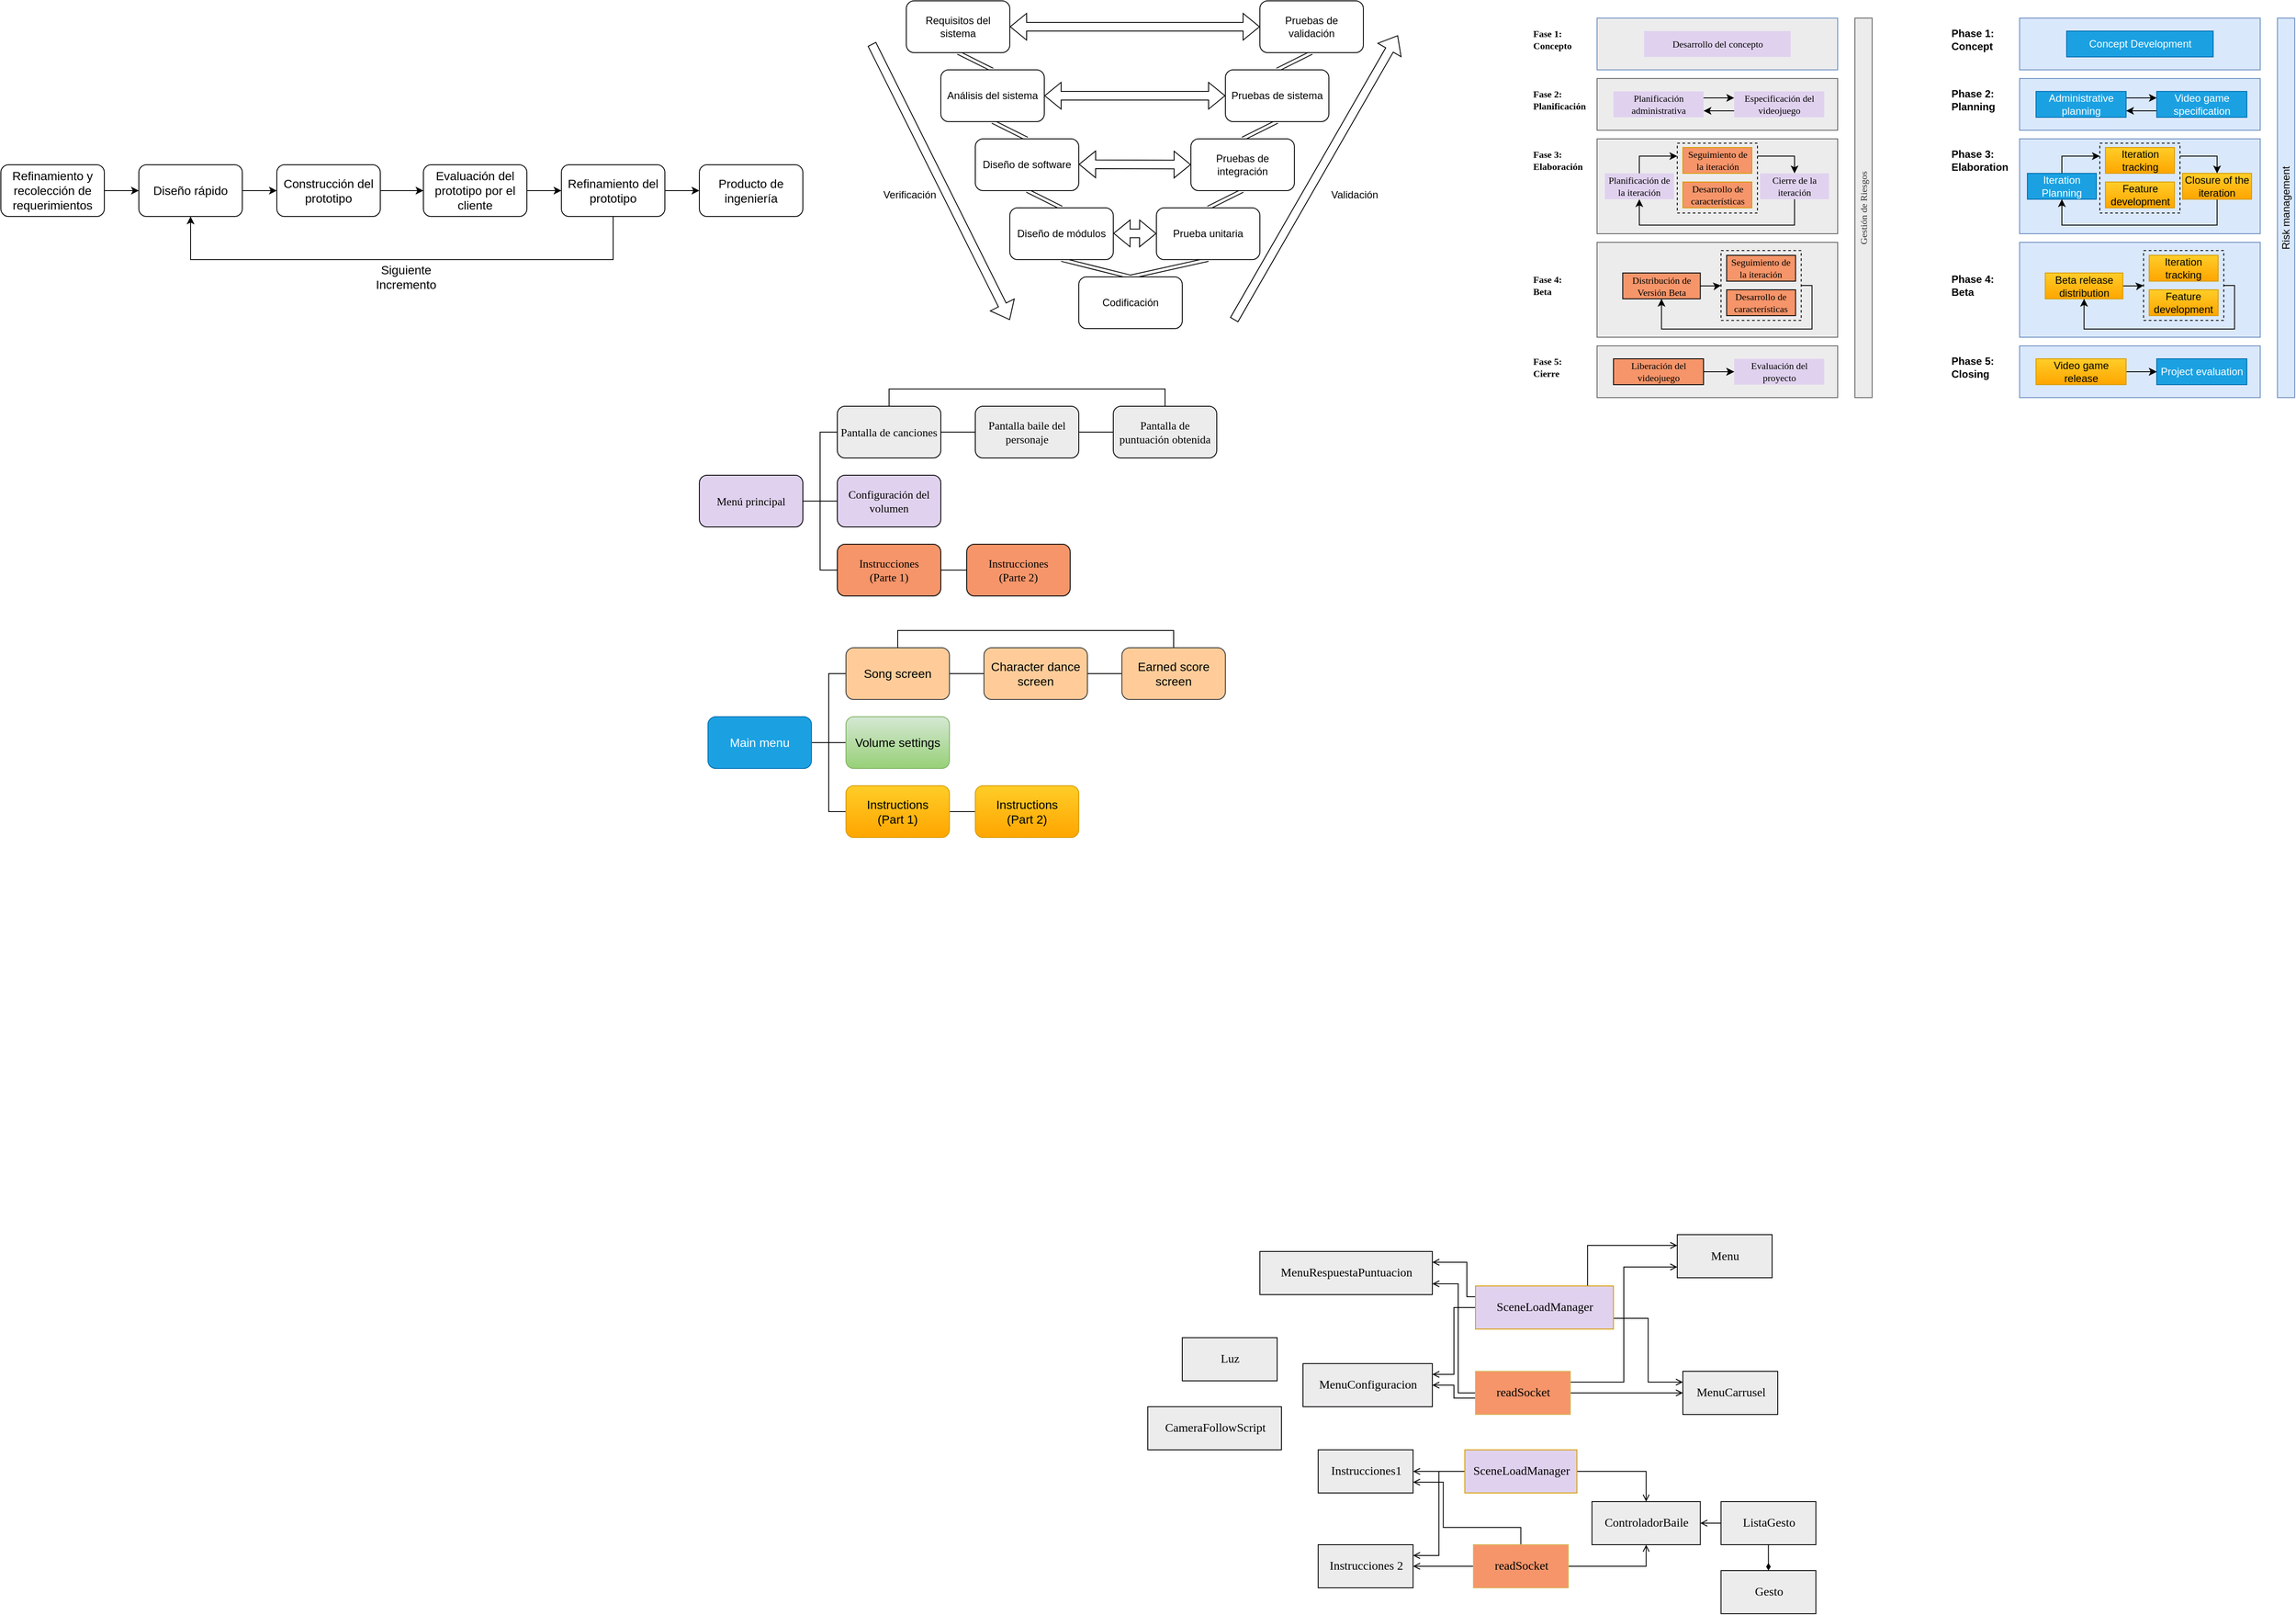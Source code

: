 <mxfile version="20.3.5" type="github">
  <diagram id="AxCxbLC-Ea25Rph6K4ID" name="Page-1">
    <mxGraphModel dx="2286" dy="884" grid="1" gridSize="10" guides="1" tooltips="1" connect="1" arrows="1" fold="1" page="1" pageScale="1" pageWidth="827" pageHeight="1169" math="0" shadow="0">
      <root>
        <mxCell id="0" />
        <mxCell id="1" parent="0" />
        <mxCell id="DNy3k772g0ASiSFVBkv8-5" style="edgeStyle=orthogonalEdgeStyle;rounded=0;orthogonalLoop=1;jettySize=auto;html=1;" parent="1" source="DNy3k772g0ASiSFVBkv8-1" target="DNy3k772g0ASiSFVBkv8-2" edge="1">
          <mxGeometry relative="1" as="geometry" />
        </mxCell>
        <mxCell id="DNy3k772g0ASiSFVBkv8-1" value="&lt;font style=&quot;font-size: 14px;&quot;&gt;Refinamiento y recolección de requerimientos&lt;/font&gt;" style="rounded=1;whiteSpace=wrap;html=1;" parent="1" vertex="1">
          <mxGeometry x="-610" y="330" width="120" height="60" as="geometry" />
        </mxCell>
        <mxCell id="DNy3k772g0ASiSFVBkv8-7" value="" style="edgeStyle=orthogonalEdgeStyle;rounded=0;orthogonalLoop=1;jettySize=auto;html=1;" parent="1" source="DNy3k772g0ASiSFVBkv8-2" target="DNy3k772g0ASiSFVBkv8-6" edge="1">
          <mxGeometry relative="1" as="geometry" />
        </mxCell>
        <mxCell id="DNy3k772g0ASiSFVBkv8-2" value="&lt;font style=&quot;font-size: 14px;&quot;&gt;Diseño rápido&lt;/font&gt;" style="rounded=1;whiteSpace=wrap;html=1;" parent="1" vertex="1">
          <mxGeometry x="-450" y="330" width="120" height="60" as="geometry" />
        </mxCell>
        <mxCell id="DNy3k772g0ASiSFVBkv8-9" value="" style="edgeStyle=orthogonalEdgeStyle;rounded=0;orthogonalLoop=1;jettySize=auto;html=1;" parent="1" source="DNy3k772g0ASiSFVBkv8-6" target="DNy3k772g0ASiSFVBkv8-8" edge="1">
          <mxGeometry relative="1" as="geometry" />
        </mxCell>
        <mxCell id="DNy3k772g0ASiSFVBkv8-6" value="&lt;font style=&quot;font-size: 14px;&quot;&gt;Construcción del prototipo&lt;/font&gt;" style="rounded=1;whiteSpace=wrap;html=1;" parent="1" vertex="1">
          <mxGeometry x="-290" y="330" width="120" height="60" as="geometry" />
        </mxCell>
        <mxCell id="DNy3k772g0ASiSFVBkv8-11" value="" style="edgeStyle=orthogonalEdgeStyle;rounded=0;orthogonalLoop=1;jettySize=auto;html=1;" parent="1" source="DNy3k772g0ASiSFVBkv8-8" target="DNy3k772g0ASiSFVBkv8-10" edge="1">
          <mxGeometry relative="1" as="geometry" />
        </mxCell>
        <mxCell id="DNy3k772g0ASiSFVBkv8-8" value="&lt;font style=&quot;font-size: 14px;&quot;&gt;Evaluación del prototipo por el cliente&lt;/font&gt;" style="rounded=1;whiteSpace=wrap;html=1;" parent="1" vertex="1">
          <mxGeometry x="-120" y="330" width="120" height="60" as="geometry" />
        </mxCell>
        <mxCell id="DNy3k772g0ASiSFVBkv8-12" style="edgeStyle=orthogonalEdgeStyle;rounded=0;orthogonalLoop=1;jettySize=auto;html=1;entryX=0.5;entryY=1;entryDx=0;entryDy=0;" parent="1" source="DNy3k772g0ASiSFVBkv8-10" target="DNy3k772g0ASiSFVBkv8-2" edge="1">
          <mxGeometry relative="1" as="geometry">
            <Array as="points">
              <mxPoint x="100" y="440" />
              <mxPoint x="-390" y="440" />
            </Array>
          </mxGeometry>
        </mxCell>
        <mxCell id="DNy3k772g0ASiSFVBkv8-14" value="" style="edgeStyle=orthogonalEdgeStyle;rounded=0;orthogonalLoop=1;jettySize=auto;html=1;" parent="1" source="DNy3k772g0ASiSFVBkv8-10" target="DNy3k772g0ASiSFVBkv8-13" edge="1">
          <mxGeometry relative="1" as="geometry" />
        </mxCell>
        <mxCell id="DNy3k772g0ASiSFVBkv8-10" value="&lt;font style=&quot;font-size: 14px;&quot;&gt;Refinamiento del prototipo&lt;/font&gt;" style="rounded=1;whiteSpace=wrap;html=1;" parent="1" vertex="1">
          <mxGeometry x="40" y="330" width="120" height="60" as="geometry" />
        </mxCell>
        <mxCell id="DNy3k772g0ASiSFVBkv8-13" value="&lt;font style=&quot;font-size: 14px;&quot;&gt;Producto de ingeniería&lt;/font&gt;" style="rounded=1;whiteSpace=wrap;html=1;" parent="1" vertex="1">
          <mxGeometry x="200" y="330" width="120" height="60" as="geometry" />
        </mxCell>
        <mxCell id="DNy3k772g0ASiSFVBkv8-15" value="&lt;font style=&quot;font-size: 14px;&quot;&gt;Siguiente&lt;br&gt;Incremento&lt;/font&gt;" style="text;html=1;strokeColor=none;fillColor=none;align=center;verticalAlign=middle;whiteSpace=wrap;rounded=0;" parent="1" vertex="1">
          <mxGeometry x="-170" y="445" width="60" height="30" as="geometry" />
        </mxCell>
        <mxCell id="DNy3k772g0ASiSFVBkv8-29" style="edgeStyle=none;shape=link;rounded=0;orthogonalLoop=1;jettySize=auto;html=1;exitX=0.5;exitY=1;exitDx=0;exitDy=0;entryX=0.5;entryY=0;entryDx=0;entryDy=0;" parent="1" source="DNy3k772g0ASiSFVBkv8-17" target="DNy3k772g0ASiSFVBkv8-18" edge="1">
          <mxGeometry relative="1" as="geometry" />
        </mxCell>
        <mxCell id="DNy3k772g0ASiSFVBkv8-17" value="Requisitos del sistema" style="rounded=1;whiteSpace=wrap;html=1;" parent="1" vertex="1">
          <mxGeometry x="440" y="140" width="120" height="60" as="geometry" />
        </mxCell>
        <mxCell id="DNy3k772g0ASiSFVBkv8-30" style="edgeStyle=none;shape=link;rounded=0;orthogonalLoop=1;jettySize=auto;html=1;exitX=0.5;exitY=1;exitDx=0;exitDy=0;entryX=0.5;entryY=0;entryDx=0;entryDy=0;" parent="1" source="DNy3k772g0ASiSFVBkv8-18" target="DNy3k772g0ASiSFVBkv8-19" edge="1">
          <mxGeometry relative="1" as="geometry" />
        </mxCell>
        <mxCell id="DNy3k772g0ASiSFVBkv8-18" value="Análisis del sistema" style="rounded=1;whiteSpace=wrap;html=1;" parent="1" vertex="1">
          <mxGeometry x="480" y="220" width="120" height="60" as="geometry" />
        </mxCell>
        <mxCell id="DNy3k772g0ASiSFVBkv8-31" style="edgeStyle=none;shape=link;rounded=0;orthogonalLoop=1;jettySize=auto;html=1;exitX=0.5;exitY=1;exitDx=0;exitDy=0;entryX=0.5;entryY=0;entryDx=0;entryDy=0;" parent="1" source="DNy3k772g0ASiSFVBkv8-19" target="DNy3k772g0ASiSFVBkv8-20" edge="1">
          <mxGeometry relative="1" as="geometry" />
        </mxCell>
        <mxCell id="DNy3k772g0ASiSFVBkv8-19" value="Diseño de software" style="rounded=1;whiteSpace=wrap;html=1;" parent="1" vertex="1">
          <mxGeometry x="520" y="300" width="120" height="60" as="geometry" />
        </mxCell>
        <mxCell id="DNy3k772g0ASiSFVBkv8-32" style="edgeStyle=none;shape=link;rounded=0;orthogonalLoop=1;jettySize=auto;html=1;exitX=0.5;exitY=1;exitDx=0;exitDy=0;entryX=0.5;entryY=0;entryDx=0;entryDy=0;" parent="1" source="DNy3k772g0ASiSFVBkv8-20" target="DNy3k772g0ASiSFVBkv8-21" edge="1">
          <mxGeometry relative="1" as="geometry" />
        </mxCell>
        <mxCell id="DNy3k772g0ASiSFVBkv8-20" value="Diseño de módulos" style="rounded=1;whiteSpace=wrap;html=1;" parent="1" vertex="1">
          <mxGeometry x="560" y="380" width="120" height="60" as="geometry" />
        </mxCell>
        <mxCell id="DNy3k772g0ASiSFVBkv8-33" style="edgeStyle=none;shape=link;rounded=0;orthogonalLoop=1;jettySize=auto;html=1;exitX=0.5;exitY=0;exitDx=0;exitDy=0;entryX=0.5;entryY=1;entryDx=0;entryDy=0;" parent="1" source="DNy3k772g0ASiSFVBkv8-21" target="DNy3k772g0ASiSFVBkv8-22" edge="1">
          <mxGeometry relative="1" as="geometry" />
        </mxCell>
        <mxCell id="DNy3k772g0ASiSFVBkv8-21" value="Codificación" style="rounded=1;whiteSpace=wrap;html=1;" parent="1" vertex="1">
          <mxGeometry x="640" y="460" width="120" height="60" as="geometry" />
        </mxCell>
        <mxCell id="DNy3k772g0ASiSFVBkv8-34" style="edgeStyle=none;shape=link;rounded=0;orthogonalLoop=1;jettySize=auto;html=1;exitX=0.5;exitY=0;exitDx=0;exitDy=0;entryX=0.5;entryY=1;entryDx=0;entryDy=0;" parent="1" source="DNy3k772g0ASiSFVBkv8-22" target="DNy3k772g0ASiSFVBkv8-23" edge="1">
          <mxGeometry relative="1" as="geometry" />
        </mxCell>
        <mxCell id="DNy3k772g0ASiSFVBkv8-22" value="Prueba unitaria" style="rounded=1;whiteSpace=wrap;html=1;" parent="1" vertex="1">
          <mxGeometry x="730" y="380" width="120" height="60" as="geometry" />
        </mxCell>
        <mxCell id="DNy3k772g0ASiSFVBkv8-35" style="edgeStyle=none;shape=link;rounded=0;orthogonalLoop=1;jettySize=auto;html=1;exitX=0.5;exitY=0;exitDx=0;exitDy=0;entryX=0.5;entryY=1;entryDx=0;entryDy=0;" parent="1" source="DNy3k772g0ASiSFVBkv8-23" target="DNy3k772g0ASiSFVBkv8-24" edge="1">
          <mxGeometry relative="1" as="geometry" />
        </mxCell>
        <mxCell id="DNy3k772g0ASiSFVBkv8-23" value="Pruebas de integración" style="rounded=1;whiteSpace=wrap;html=1;" parent="1" vertex="1">
          <mxGeometry x="770" y="300" width="120" height="60" as="geometry" />
        </mxCell>
        <mxCell id="DNy3k772g0ASiSFVBkv8-36" style="edgeStyle=none;shape=link;rounded=0;orthogonalLoop=1;jettySize=auto;html=1;exitX=0.5;exitY=0;exitDx=0;exitDy=0;entryX=0.5;entryY=1;entryDx=0;entryDy=0;" parent="1" source="DNy3k772g0ASiSFVBkv8-24" target="DNy3k772g0ASiSFVBkv8-25" edge="1">
          <mxGeometry relative="1" as="geometry" />
        </mxCell>
        <mxCell id="DNy3k772g0ASiSFVBkv8-24" value="Pruebas de sistema" style="rounded=1;whiteSpace=wrap;html=1;" parent="1" vertex="1">
          <mxGeometry x="810" y="220" width="120" height="60" as="geometry" />
        </mxCell>
        <mxCell id="DNy3k772g0ASiSFVBkv8-25" value="Pruebas de validación" style="rounded=1;whiteSpace=wrap;html=1;" parent="1" vertex="1">
          <mxGeometry x="850" y="140" width="120" height="60" as="geometry" />
        </mxCell>
        <mxCell id="DNy3k772g0ASiSFVBkv8-40" value="" style="shape=flexArrow;endArrow=classic;startArrow=classic;html=1;rounded=0;entryX=0;entryY=0.5;entryDx=0;entryDy=0;exitX=1;exitY=0.5;exitDx=0;exitDy=0;" parent="1" source="DNy3k772g0ASiSFVBkv8-17" target="DNy3k772g0ASiSFVBkv8-25" edge="1">
          <mxGeometry width="100" height="100" relative="1" as="geometry">
            <mxPoint x="630" y="210" as="sourcePoint" />
            <mxPoint x="730" y="110" as="targetPoint" />
          </mxGeometry>
        </mxCell>
        <mxCell id="DNy3k772g0ASiSFVBkv8-41" value="" style="shape=flexArrow;endArrow=classic;startArrow=classic;html=1;rounded=0;exitX=1;exitY=0.5;exitDx=0;exitDy=0;" parent="1" source="DNy3k772g0ASiSFVBkv8-18" target="DNy3k772g0ASiSFVBkv8-24" edge="1">
          <mxGeometry width="100" height="100" relative="1" as="geometry">
            <mxPoint x="650" y="249.5" as="sourcePoint" />
            <mxPoint x="800" y="250" as="targetPoint" />
          </mxGeometry>
        </mxCell>
        <mxCell id="DNy3k772g0ASiSFVBkv8-42" value="" style="shape=flexArrow;endArrow=classic;startArrow=classic;html=1;rounded=0;exitX=1;exitY=0.5;exitDx=0;exitDy=0;" parent="1" target="DNy3k772g0ASiSFVBkv8-23" edge="1">
          <mxGeometry width="100" height="100" relative="1" as="geometry">
            <mxPoint x="640" y="329.5" as="sourcePoint" />
            <mxPoint x="760" y="330" as="targetPoint" />
          </mxGeometry>
        </mxCell>
        <mxCell id="DNy3k772g0ASiSFVBkv8-43" value="" style="shape=flexArrow;endArrow=classic;startArrow=classic;html=1;rounded=0;exitX=1;exitY=0.5;exitDx=0;exitDy=0;" parent="1" target="DNy3k772g0ASiSFVBkv8-22" edge="1">
          <mxGeometry width="100" height="100" relative="1" as="geometry">
            <mxPoint x="680" y="409.5" as="sourcePoint" />
            <mxPoint x="730" y="410" as="targetPoint" />
          </mxGeometry>
        </mxCell>
        <mxCell id="DNy3k772g0ASiSFVBkv8-44" value="" style="shape=flexArrow;endArrow=classic;html=1;rounded=0;" parent="1" edge="1">
          <mxGeometry width="50" height="50" relative="1" as="geometry">
            <mxPoint x="400" y="190" as="sourcePoint" />
            <mxPoint x="560" y="510" as="targetPoint" />
          </mxGeometry>
        </mxCell>
        <mxCell id="DNy3k772g0ASiSFVBkv8-45" value="" style="shape=flexArrow;endArrow=classic;html=1;rounded=0;" parent="1" edge="1">
          <mxGeometry width="50" height="50" relative="1" as="geometry">
            <mxPoint x="820" y="510" as="sourcePoint" />
            <mxPoint x="1010" y="180" as="targetPoint" />
          </mxGeometry>
        </mxCell>
        <mxCell id="DNy3k772g0ASiSFVBkv8-46" value="Verificación" style="text;html=1;strokeColor=none;fillColor=none;align=center;verticalAlign=middle;whiteSpace=wrap;rounded=0;" parent="1" vertex="1">
          <mxGeometry x="414" y="350" width="60" height="30" as="geometry" />
        </mxCell>
        <mxCell id="DNy3k772g0ASiSFVBkv8-47" value="Validación" style="text;html=1;strokeColor=none;fillColor=none;align=center;verticalAlign=middle;whiteSpace=wrap;rounded=0;" parent="1" vertex="1">
          <mxGeometry x="930" y="350" width="60" height="30" as="geometry" />
        </mxCell>
        <mxCell id="hIoY1X2tBjPMkqKbFY_H-1" value="" style="rounded=0;whiteSpace=wrap;html=1;fillColor=#EDECED;strokeColor=#6c8ebf;fontFamily=DM Sans;fontSource=https%3A%2F%2Ffonts.googleapis.com%2Fcss%3Ffamily%3DDM%2BSans;fontSize=11;" parent="1" vertex="1">
          <mxGeometry x="1241" y="160" width="279" height="60" as="geometry" />
        </mxCell>
        <mxCell id="hIoY1X2tBjPMkqKbFY_H-2" value="Desarrollo del concepto" style="rounded=0;whiteSpace=wrap;html=1;fillColor=#E0D2EF;fontColor=#000000;strokeColor=none;fontFamily=DM Sans;fontSource=https%3A%2F%2Ffonts.googleapis.com%2Fcss%3Ffamily%3DDM%2BSans;fontSize=11;" parent="1" vertex="1">
          <mxGeometry x="1295.5" y="175" width="170" height="30" as="geometry" />
        </mxCell>
        <mxCell id="hIoY1X2tBjPMkqKbFY_H-3" value="&lt;b style=&quot;font-size: 11px;&quot;&gt;Fase 1:&lt;br style=&quot;font-size: 11px;&quot;&gt;Concepto&lt;br style=&quot;font-size: 11px;&quot;&gt;&lt;/b&gt;" style="text;html=1;strokeColor=none;fillColor=none;align=left;verticalAlign=middle;whiteSpace=wrap;rounded=0;fontFamily=DM Sans;fontSource=https%3A%2F%2Ffonts.googleapis.com%2Fcss%3Ffamily%3DDM%2BSans;fontSize=11;" parent="1" vertex="1">
          <mxGeometry x="1165" y="170" width="60" height="30" as="geometry" />
        </mxCell>
        <mxCell id="hIoY1X2tBjPMkqKbFY_H-4" value="" style="rounded=0;whiteSpace=wrap;html=1;fillColor=#EDECED;fontColor=#333333;strokeColor=#666666;fontFamily=DM Sans;fontSource=https%3A%2F%2Ffonts.googleapis.com%2Fcss%3Ffamily%3DDM%2BSans;fontSize=11;" parent="1" vertex="1">
          <mxGeometry x="1241" y="230" width="279" height="60" as="geometry" />
        </mxCell>
        <mxCell id="hIoY1X2tBjPMkqKbFY_H-32" style="edgeStyle=orthogonalEdgeStyle;rounded=0;orthogonalLoop=1;jettySize=auto;html=1;exitX=1;exitY=0.25;exitDx=0;exitDy=0;entryX=0;entryY=0.25;entryDx=0;entryDy=0;fontFamily=DM Sans;fontSource=https%3A%2F%2Ffonts.googleapis.com%2Fcss%3Ffamily%3DDM%2BSans;fontSize=11;" parent="1" source="hIoY1X2tBjPMkqKbFY_H-5" target="hIoY1X2tBjPMkqKbFY_H-7" edge="1">
          <mxGeometry relative="1" as="geometry" />
        </mxCell>
        <mxCell id="hIoY1X2tBjPMkqKbFY_H-5" value="Planificación administrativa" style="rounded=0;whiteSpace=wrap;html=1;fillColor=#E0D2EF;strokeColor=none;fontFamily=DM Sans;fontSource=https%3A%2F%2Ffonts.googleapis.com%2Fcss%3Ffamily%3DDM%2BSans;fontSize=11;" parent="1" vertex="1">
          <mxGeometry x="1260" y="245" width="104.5" height="30" as="geometry" />
        </mxCell>
        <mxCell id="hIoY1X2tBjPMkqKbFY_H-6" value="&lt;b style=&quot;font-size: 11px;&quot;&gt;Fase 2:&lt;br style=&quot;font-size: 11px;&quot;&gt;Planificación&lt;br style=&quot;font-size: 11px;&quot;&gt;&lt;/b&gt;" style="text;html=1;strokeColor=none;fillColor=none;align=left;verticalAlign=middle;whiteSpace=wrap;rounded=0;fontFamily=DM Sans;fontSource=https%3A%2F%2Ffonts.googleapis.com%2Fcss%3Ffamily%3DDM%2BSans;fontSize=11;" parent="1" vertex="1">
          <mxGeometry x="1165" y="240" width="80" height="30" as="geometry" />
        </mxCell>
        <mxCell id="hIoY1X2tBjPMkqKbFY_H-33" style="edgeStyle=orthogonalEdgeStyle;rounded=0;orthogonalLoop=1;jettySize=auto;html=1;entryX=1;entryY=0.75;entryDx=0;entryDy=0;exitX=0;exitY=0.75;exitDx=0;exitDy=0;fontFamily=DM Sans;fontSource=https%3A%2F%2Ffonts.googleapis.com%2Fcss%3Ffamily%3DDM%2BSans;fontSize=11;" parent="1" source="hIoY1X2tBjPMkqKbFY_H-7" target="hIoY1X2tBjPMkqKbFY_H-5" edge="1">
          <mxGeometry relative="1" as="geometry" />
        </mxCell>
        <mxCell id="hIoY1X2tBjPMkqKbFY_H-7" value="Especificación del videojuego" style="rounded=0;whiteSpace=wrap;html=1;fillColor=#E0D2EF;strokeColor=none;fontFamily=DM Sans;fontSource=https%3A%2F%2Ffonts.googleapis.com%2Fcss%3Ffamily%3DDM%2BSans;fontSize=11;" parent="1" vertex="1">
          <mxGeometry x="1400" y="245" width="104.5" height="30" as="geometry" />
        </mxCell>
        <mxCell id="hIoY1X2tBjPMkqKbFY_H-8" value="" style="rounded=0;whiteSpace=wrap;html=1;fillColor=#EDECED;strokeColor=#666666;fontColor=#333333;fontFamily=DM Sans;fontSource=https%3A%2F%2Ffonts.googleapis.com%2Fcss%3Ffamily%3DDM%2BSans;fontSize=11;" parent="1" vertex="1">
          <mxGeometry x="1241" y="300" width="279" height="110" as="geometry" />
        </mxCell>
        <mxCell id="hIoY1X2tBjPMkqKbFY_H-17" style="edgeStyle=orthogonalEdgeStyle;rounded=0;orthogonalLoop=1;jettySize=auto;html=1;fontFamily=DM Sans;fontSource=https%3A%2F%2Ffonts.googleapis.com%2Fcss%3Ffamily%3DDM%2BSans;fontSize=11;" parent="1" source="hIoY1X2tBjPMkqKbFY_H-9" target="hIoY1X2tBjPMkqKbFY_H-15" edge="1">
          <mxGeometry relative="1" as="geometry">
            <mxPoint x="1320" y="320" as="targetPoint" />
            <Array as="points">
              <mxPoint x="1290" y="320" />
            </Array>
          </mxGeometry>
        </mxCell>
        <mxCell id="hIoY1X2tBjPMkqKbFY_H-9" value="Planificación de la iteración" style="rounded=0;whiteSpace=wrap;html=1;fillColor=#E0D2EF;fontColor=#000000;strokeColor=none;fontFamily=DM Sans;fontSource=https%3A%2F%2Ffonts.googleapis.com%2Fcss%3Ffamily%3DDM%2BSans;fontSize=11;" parent="1" vertex="1">
          <mxGeometry x="1250" y="340" width="80" height="30" as="geometry" />
        </mxCell>
        <mxCell id="hIoY1X2tBjPMkqKbFY_H-10" value="&lt;b style=&quot;font-size: 11px;&quot;&gt;Fase 3:&lt;br style=&quot;font-size: 11px;&quot;&gt;Elaboración&lt;br style=&quot;font-size: 11px;&quot;&gt;&lt;/b&gt;" style="text;html=1;strokeColor=none;fillColor=none;align=left;verticalAlign=middle;whiteSpace=wrap;rounded=0;fontFamily=DM Sans;fontSource=https%3A%2F%2Ffonts.googleapis.com%2Fcss%3Ffamily%3DDM%2BSans;fontSize=11;" parent="1" vertex="1">
          <mxGeometry x="1165" y="310" width="80" height="30" as="geometry" />
        </mxCell>
        <mxCell id="hIoY1X2tBjPMkqKbFY_H-19" style="edgeStyle=orthogonalEdgeStyle;rounded=0;orthogonalLoop=1;jettySize=auto;html=1;entryX=0.5;entryY=1;entryDx=0;entryDy=0;fontFamily=DM Sans;fontSource=https%3A%2F%2Ffonts.googleapis.com%2Fcss%3Ffamily%3DDM%2BSans;fontSize=11;" parent="1" source="hIoY1X2tBjPMkqKbFY_H-11" target="hIoY1X2tBjPMkqKbFY_H-9" edge="1">
          <mxGeometry relative="1" as="geometry">
            <Array as="points">
              <mxPoint x="1470" y="400" />
              <mxPoint x="1290" y="400" />
            </Array>
          </mxGeometry>
        </mxCell>
        <mxCell id="hIoY1X2tBjPMkqKbFY_H-11" value="Cierre de la iteración" style="rounded=0;whiteSpace=wrap;html=1;fillColor=#E0D2EF;strokeColor=none;fontFamily=DM Sans;fontSource=https%3A%2F%2Ffonts.googleapis.com%2Fcss%3Ffamily%3DDM%2BSans;fontSize=11;" parent="1" vertex="1">
          <mxGeometry x="1430" y="340" width="80" height="30" as="geometry" />
        </mxCell>
        <mxCell id="hIoY1X2tBjPMkqKbFY_H-12" value="Seguimiento de la iteración" style="rounded=0;whiteSpace=wrap;html=1;fillColor=#F6956A;strokeColor=#d79b00;gradientColor=none;fontFamily=DM Sans;fontSource=https%3A%2F%2Ffonts.googleapis.com%2Fcss%3Ffamily%3DDM%2BSans;fontSize=11;" parent="1" vertex="1">
          <mxGeometry x="1340.5" y="310" width="80" height="30" as="geometry" />
        </mxCell>
        <mxCell id="hIoY1X2tBjPMkqKbFY_H-13" value="Desarrollo de características" style="rounded=0;whiteSpace=wrap;html=1;fillColor=#F6956A;strokeColor=#d79b00;gradientColor=none;fontFamily=DM Sans;fontSource=https%3A%2F%2Ffonts.googleapis.com%2Fcss%3Ffamily%3DDM%2BSans;fontSize=11;" parent="1" vertex="1">
          <mxGeometry x="1340.5" y="350" width="80" height="30" as="geometry" />
        </mxCell>
        <mxCell id="hIoY1X2tBjPMkqKbFY_H-18" style="edgeStyle=orthogonalEdgeStyle;rounded=0;orthogonalLoop=1;jettySize=auto;html=1;exitX=1.001;exitY=0.185;exitDx=0;exitDy=0;entryX=0.5;entryY=0;entryDx=0;entryDy=0;exitPerimeter=0;fontFamily=DM Sans;fontSource=https%3A%2F%2Ffonts.googleapis.com%2Fcss%3Ffamily%3DDM%2BSans;fontSize=11;" parent="1" source="hIoY1X2tBjPMkqKbFY_H-15" target="hIoY1X2tBjPMkqKbFY_H-11" edge="1">
          <mxGeometry relative="1" as="geometry">
            <Array as="points">
              <mxPoint x="1470" y="320" />
            </Array>
          </mxGeometry>
        </mxCell>
        <mxCell id="hIoY1X2tBjPMkqKbFY_H-15" value="" style="rounded=0;whiteSpace=wrap;html=1;fillColor=none;dashed=1;fontFamily=DM Sans;fontSource=https%3A%2F%2Ffonts.googleapis.com%2Fcss%3Ffamily%3DDM%2BSans;fontSize=11;" parent="1" vertex="1">
          <mxGeometry x="1334" y="305" width="93" height="81" as="geometry" />
        </mxCell>
        <mxCell id="hIoY1X2tBjPMkqKbFY_H-20" value="" style="rounded=0;whiteSpace=wrap;html=1;fillColor=#EDECED;strokeColor=#666666;fontColor=#333333;fontFamily=DM Sans;fontSource=https%3A%2F%2Ffonts.googleapis.com%2Fcss%3Ffamily%3DDM%2BSans;fontSize=11;" parent="1" vertex="1">
          <mxGeometry x="1241" y="420" width="279" height="110" as="geometry" />
        </mxCell>
        <mxCell id="hIoY1X2tBjPMkqKbFY_H-30" style="edgeStyle=orthogonalEdgeStyle;rounded=0;orthogonalLoop=1;jettySize=auto;html=1;fontFamily=DM Sans;fontSource=https%3A%2F%2Ffonts.googleapis.com%2Fcss%3Ffamily%3DDM%2BSans;fontSize=11;" parent="1" source="hIoY1X2tBjPMkqKbFY_H-22" target="hIoY1X2tBjPMkqKbFY_H-29" edge="1">
          <mxGeometry relative="1" as="geometry" />
        </mxCell>
        <mxCell id="hIoY1X2tBjPMkqKbFY_H-22" value="Distribución de Versión Beta" style="rounded=0;whiteSpace=wrap;html=1;fillColor=#F6956A;fontFamily=DM Sans;fontSource=https%3A%2F%2Ffonts.googleapis.com%2Fcss%3Ffamily%3DDM%2BSans;fontSize=11;" parent="1" vertex="1">
          <mxGeometry x="1270.74" y="455.5" width="90" height="30" as="geometry" />
        </mxCell>
        <mxCell id="hIoY1X2tBjPMkqKbFY_H-23" value="&lt;b style=&quot;font-size: 11px;&quot;&gt;Fase 4:&lt;br style=&quot;font-size: 11px;&quot;&gt;Beta&lt;br style=&quot;font-size: 11px;&quot;&gt;&lt;/b&gt;" style="text;html=1;strokeColor=none;fillColor=none;align=left;verticalAlign=middle;whiteSpace=wrap;rounded=0;fontFamily=DM Sans;fontSource=https%3A%2F%2Ffonts.googleapis.com%2Fcss%3Ffamily%3DDM%2BSans;fontSize=11;" parent="1" vertex="1">
          <mxGeometry x="1165" y="455" width="80" height="30" as="geometry" />
        </mxCell>
        <mxCell id="hIoY1X2tBjPMkqKbFY_H-26" value="Seguimiento de la iteración" style="rounded=0;whiteSpace=wrap;html=1;fillColor=#F6956A;fontFamily=DM Sans;fontSource=https%3A%2F%2Ffonts.googleapis.com%2Fcss%3Ffamily%3DDM%2BSans;fontSize=11;" parent="1" vertex="1">
          <mxGeometry x="1391.24" y="435" width="80" height="30" as="geometry" />
        </mxCell>
        <mxCell id="hIoY1X2tBjPMkqKbFY_H-27" value="Desarrollo de características" style="rounded=0;whiteSpace=wrap;html=1;fillColor=#F6956A;fontFamily=DM Sans;fontSource=https%3A%2F%2Ffonts.googleapis.com%2Fcss%3Ffamily%3DDM%2BSans;fontSize=11;" parent="1" vertex="1">
          <mxGeometry x="1391.24" y="475" width="80" height="30" as="geometry" />
        </mxCell>
        <mxCell id="hIoY1X2tBjPMkqKbFY_H-31" style="edgeStyle=orthogonalEdgeStyle;rounded=0;orthogonalLoop=1;jettySize=auto;html=1;entryX=0.5;entryY=1;entryDx=0;entryDy=0;fontFamily=DM Sans;fontSource=https%3A%2F%2Ffonts.googleapis.com%2Fcss%3Ffamily%3DDM%2BSans;fontSize=11;" parent="1" source="hIoY1X2tBjPMkqKbFY_H-29" target="hIoY1X2tBjPMkqKbFY_H-22" edge="1">
          <mxGeometry relative="1" as="geometry">
            <Array as="points">
              <mxPoint x="1490.24" y="470.5" />
              <mxPoint x="1490.24" y="520.5" />
              <mxPoint x="1316.24" y="520.5" />
            </Array>
          </mxGeometry>
        </mxCell>
        <mxCell id="hIoY1X2tBjPMkqKbFY_H-29" value="" style="rounded=0;whiteSpace=wrap;html=1;fillColor=none;dashed=1;fontFamily=DM Sans;fontSource=https%3A%2F%2Ffonts.googleapis.com%2Fcss%3Ffamily%3DDM%2BSans;fontSize=11;" parent="1" vertex="1">
          <mxGeometry x="1384.74" y="429.5" width="93" height="81" as="geometry" />
        </mxCell>
        <mxCell id="hIoY1X2tBjPMkqKbFY_H-34" value="" style="rounded=0;whiteSpace=wrap;html=1;fillColor=#EDECED;fontColor=#333333;strokeColor=#666666;fontFamily=DM Sans;fontSource=https%3A%2F%2Ffonts.googleapis.com%2Fcss%3Ffamily%3DDM%2BSans;fontSize=11;" parent="1" vertex="1">
          <mxGeometry x="1241" y="540" width="279" height="60" as="geometry" />
        </mxCell>
        <mxCell id="hIoY1X2tBjPMkqKbFY_H-40" value="" style="edgeStyle=orthogonalEdgeStyle;rounded=0;orthogonalLoop=1;jettySize=auto;html=1;fontFamily=DM Sans;fontSource=https%3A%2F%2Ffonts.googleapis.com%2Fcss%3Ffamily%3DDM%2BSans;fontSize=11;" parent="1" source="hIoY1X2tBjPMkqKbFY_H-36" target="hIoY1X2tBjPMkqKbFY_H-39" edge="1">
          <mxGeometry relative="1" as="geometry" />
        </mxCell>
        <mxCell id="hIoY1X2tBjPMkqKbFY_H-41" style="edgeStyle=orthogonalEdgeStyle;rounded=0;orthogonalLoop=1;jettySize=auto;html=1;entryX=0;entryY=0.5;entryDx=0;entryDy=0;fontFamily=DM Sans;fontSource=https%3A%2F%2Ffonts.googleapis.com%2Fcss%3Ffamily%3DDM%2BSans;fontSize=11;" parent="1" source="hIoY1X2tBjPMkqKbFY_H-36" target="hIoY1X2tBjPMkqKbFY_H-39" edge="1">
          <mxGeometry relative="1" as="geometry" />
        </mxCell>
        <mxCell id="hIoY1X2tBjPMkqKbFY_H-36" value="Liberación del videojuego" style="rounded=0;whiteSpace=wrap;html=1;fillColor=#F6956A;fontFamily=DM Sans;fontSource=https%3A%2F%2Ffonts.googleapis.com%2Fcss%3Ffamily%3DDM%2BSans;fontSize=11;" parent="1" vertex="1">
          <mxGeometry x="1260" y="555" width="104.5" height="30" as="geometry" />
        </mxCell>
        <mxCell id="hIoY1X2tBjPMkqKbFY_H-37" value="&lt;b style=&quot;font-size: 11px;&quot;&gt;Fase 5:&lt;br style=&quot;font-size: 11px;&quot;&gt;Cierre&lt;br style=&quot;font-size: 11px;&quot;&gt;&lt;/b&gt;" style="text;html=1;strokeColor=none;fillColor=none;align=left;verticalAlign=middle;whiteSpace=wrap;rounded=0;fontFamily=DM Sans;fontSource=https%3A%2F%2Ffonts.googleapis.com%2Fcss%3Ffamily%3DDM%2BSans;fontSize=11;" parent="1" vertex="1">
          <mxGeometry x="1165" y="550" width="80" height="30" as="geometry" />
        </mxCell>
        <mxCell id="hIoY1X2tBjPMkqKbFY_H-39" value="Evaluación del proyecto" style="rounded=0;whiteSpace=wrap;html=1;fillColor=#E0D2EF;fontFamily=DM Sans;fontSource=https%3A%2F%2Ffonts.googleapis.com%2Fcss%3Ffamily%3DDM%2BSans;fontSize=11;strokeColor=none;" parent="1" vertex="1">
          <mxGeometry x="1400" y="555" width="104.5" height="30" as="geometry" />
        </mxCell>
        <mxCell id="hIoY1X2tBjPMkqKbFY_H-42" value="Gestión de Riesgos" style="rounded=0;whiteSpace=wrap;html=1;fillColor=#EDECED;horizontal=0;verticalAlign=middle;textDirection=rtl;direction=east;flipH=1;flipV=1;fontColor=#333333;strokeColor=#666666;fontFamily=DM Sans;fontSource=https%3A%2F%2Ffonts.googleapis.com%2Fcss%3Ffamily%3DDM%2BSans;fontSize=11;" parent="1" vertex="1">
          <mxGeometry x="1540" y="160" width="20" height="440" as="geometry" />
        </mxCell>
        <mxCell id="hIoY1X2tBjPMkqKbFY_H-47" style="edgeStyle=orthogonalEdgeStyle;rounded=0;orthogonalLoop=1;jettySize=auto;html=1;entryX=0;entryY=0.5;entryDx=0;entryDy=0;endArrow=none;endFill=0;fontFamily=DM Sans;fontSource=https%3A%2F%2Ffonts.googleapis.com%2Fcss%3Ffamily%3DDM%2BSans;fontSize=13;" parent="1" source="hIoY1X2tBjPMkqKbFY_H-43" target="hIoY1X2tBjPMkqKbFY_H-44" edge="1">
          <mxGeometry relative="1" as="geometry" />
        </mxCell>
        <mxCell id="hIoY1X2tBjPMkqKbFY_H-48" style="edgeStyle=orthogonalEdgeStyle;rounded=0;orthogonalLoop=1;jettySize=auto;html=1;exitX=1;exitY=0.5;exitDx=0;exitDy=0;endArrow=none;endFill=0;fontFamily=DM Sans;fontSource=https%3A%2F%2Ffonts.googleapis.com%2Fcss%3Ffamily%3DDM%2BSans;fontSize=13;" parent="1" source="hIoY1X2tBjPMkqKbFY_H-43" target="hIoY1X2tBjPMkqKbFY_H-45" edge="1">
          <mxGeometry relative="1" as="geometry" />
        </mxCell>
        <mxCell id="hIoY1X2tBjPMkqKbFY_H-49" style="edgeStyle=orthogonalEdgeStyle;rounded=0;orthogonalLoop=1;jettySize=auto;html=1;exitX=1;exitY=0.5;exitDx=0;exitDy=0;entryX=0;entryY=0.5;entryDx=0;entryDy=0;endArrow=none;endFill=0;fontFamily=DM Sans;fontSource=https%3A%2F%2Ffonts.googleapis.com%2Fcss%3Ffamily%3DDM%2BSans;fontSize=13;" parent="1" source="hIoY1X2tBjPMkqKbFY_H-43" target="hIoY1X2tBjPMkqKbFY_H-46" edge="1">
          <mxGeometry relative="1" as="geometry" />
        </mxCell>
        <mxCell id="hIoY1X2tBjPMkqKbFY_H-43" value="Menú principal" style="rounded=1;whiteSpace=wrap;html=1;fillColor=#E0D2EF;fontFamily=DM Sans;fontSource=https%3A%2F%2Ffonts.googleapis.com%2Fcss%3Ffamily%3DDM%2BSans;fontSize=13;" parent="1" vertex="1">
          <mxGeometry x="200" y="690" width="120" height="60" as="geometry" />
        </mxCell>
        <mxCell id="hIoY1X2tBjPMkqKbFY_H-52" style="edgeStyle=orthogonalEdgeStyle;rounded=0;orthogonalLoop=1;jettySize=auto;html=1;exitX=1;exitY=0.5;exitDx=0;exitDy=0;entryX=0;entryY=0.5;entryDx=0;entryDy=0;endArrow=none;endFill=0;fontFamily=DM Sans;fontSource=https%3A%2F%2Ffonts.googleapis.com%2Fcss%3Ffamily%3DDM%2BSans;fontSize=13;" parent="1" source="hIoY1X2tBjPMkqKbFY_H-44" target="hIoY1X2tBjPMkqKbFY_H-51" edge="1">
          <mxGeometry relative="1" as="geometry" />
        </mxCell>
        <mxCell id="hIoY1X2tBjPMkqKbFY_H-44" value="Pantalla de canciones" style="rounded=1;whiteSpace=wrap;html=1;fillColor=#EDECED;fontFamily=DM Sans;fontSource=https%3A%2F%2Ffonts.googleapis.com%2Fcss%3Ffamily%3DDM%2BSans;fontSize=13;" parent="1" vertex="1">
          <mxGeometry x="360" y="610" width="120" height="60" as="geometry" />
        </mxCell>
        <mxCell id="hIoY1X2tBjPMkqKbFY_H-45" value="Configuración del volumen" style="rounded=1;whiteSpace=wrap;html=1;fillColor=#E0D2EF;fontFamily=DM Sans;fontSource=https%3A%2F%2Ffonts.googleapis.com%2Fcss%3Ffamily%3DDM%2BSans;fontSize=13;" parent="1" vertex="1">
          <mxGeometry x="360" y="690" width="120" height="60" as="geometry" />
        </mxCell>
        <mxCell id="GvFuluS9_Zo3SDopE5gO-2" style="edgeStyle=orthogonalEdgeStyle;rounded=0;orthogonalLoop=1;jettySize=auto;html=1;fontFamily=DM Sans;fontSource=https%3A%2F%2Ffonts.googleapis.com%2Fcss%3Ffamily%3DDM%2BSans;fontSize=13;fontColor=#000000;endArrow=none;endFill=0;" edge="1" parent="1" source="hIoY1X2tBjPMkqKbFY_H-46" target="hIoY1X2tBjPMkqKbFY_H-50">
          <mxGeometry relative="1" as="geometry" />
        </mxCell>
        <mxCell id="hIoY1X2tBjPMkqKbFY_H-46" value="Instrucciones&lt;br style=&quot;font-size: 13px;&quot;&gt;(Parte 1)" style="rounded=1;whiteSpace=wrap;html=1;fillColor=#F6956A;fontFamily=DM Sans;fontSource=https%3A%2F%2Ffonts.googleapis.com%2Fcss%3Ffamily%3DDM%2BSans;fontSize=13;" parent="1" vertex="1">
          <mxGeometry x="360" y="770" width="120" height="60" as="geometry" />
        </mxCell>
        <mxCell id="hIoY1X2tBjPMkqKbFY_H-50" value="Instrucciones &lt;br style=&quot;font-size: 13px;&quot;&gt;(Parte 2)" style="rounded=1;whiteSpace=wrap;html=1;fillColor=#F6956A;fontFamily=DM Sans;fontSource=https%3A%2F%2Ffonts.googleapis.com%2Fcss%3Ffamily%3DDM%2BSans;fontSize=13;" parent="1" vertex="1">
          <mxGeometry x="510" y="770" width="120" height="60" as="geometry" />
        </mxCell>
        <mxCell id="hIoY1X2tBjPMkqKbFY_H-54" style="edgeStyle=orthogonalEdgeStyle;rounded=0;orthogonalLoop=1;jettySize=auto;html=1;exitX=1;exitY=0.5;exitDx=0;exitDy=0;entryX=0;entryY=0.5;entryDx=0;entryDy=0;endArrow=none;endFill=0;fontFamily=DM Sans;fontSource=https%3A%2F%2Ffonts.googleapis.com%2Fcss%3Ffamily%3DDM%2BSans;fontSize=13;" parent="1" source="hIoY1X2tBjPMkqKbFY_H-51" target="hIoY1X2tBjPMkqKbFY_H-53" edge="1">
          <mxGeometry relative="1" as="geometry" />
        </mxCell>
        <mxCell id="hIoY1X2tBjPMkqKbFY_H-51" value="Pantalla baile del personaje" style="rounded=1;whiteSpace=wrap;html=1;fillColor=#EDECED;fontFamily=DM Sans;fontSource=https%3A%2F%2Ffonts.googleapis.com%2Fcss%3Ffamily%3DDM%2BSans;fontSize=13;" parent="1" vertex="1">
          <mxGeometry x="520" y="610" width="120" height="60" as="geometry" />
        </mxCell>
        <mxCell id="hIoY1X2tBjPMkqKbFY_H-55" style="edgeStyle=orthogonalEdgeStyle;rounded=0;orthogonalLoop=1;jettySize=auto;html=1;exitX=0.5;exitY=0;exitDx=0;exitDy=0;entryX=0.5;entryY=0;entryDx=0;entryDy=0;endArrow=none;endFill=0;fontFamily=DM Sans;fontSource=https%3A%2F%2Ffonts.googleapis.com%2Fcss%3Ffamily%3DDM%2BSans;fontSize=13;" parent="1" source="hIoY1X2tBjPMkqKbFY_H-53" target="hIoY1X2tBjPMkqKbFY_H-44" edge="1">
          <mxGeometry relative="1" as="geometry" />
        </mxCell>
        <mxCell id="hIoY1X2tBjPMkqKbFY_H-53" value="Pantalla de puntuación obtenida" style="rounded=1;whiteSpace=wrap;html=1;fillColor=#EDECED;fontFamily=DM Sans;fontSource=https%3A%2F%2Ffonts.googleapis.com%2Fcss%3Ffamily%3DDM%2BSans;fontSize=13;" parent="1" vertex="1">
          <mxGeometry x="680" y="610" width="120" height="60" as="geometry" />
        </mxCell>
        <mxCell id="lJdPAG9B3q6LXM3_lp5I-2" value="CameraFollowScript" style="html=1;fillColor=#EDECED;fontFamily=DM Sans;fontSource=https%3A%2F%2Ffonts.googleapis.com%2Fcss%3Ffamily%3DDM%2BSans;fontSize=14;" parent="1" vertex="1">
          <mxGeometry x="720" y="1770" width="155" height="50" as="geometry" />
        </mxCell>
        <mxCell id="lJdPAG9B3q6LXM3_lp5I-4" value="ControladorBaile" style="html=1;fillColor=#EDECED;fontFamily=DM Sans;fontSource=https%3A%2F%2Ffonts.googleapis.com%2Fcss%3Ffamily%3DDM%2BSans;fontSize=14;" parent="1" vertex="1">
          <mxGeometry x="1235.11" y="1880" width="125.63" height="50" as="geometry" />
        </mxCell>
        <mxCell id="lJdPAG9B3q6LXM3_lp5I-5" value="Gesto" style="html=1;fillColor=#EDECED;fontFamily=DM Sans;fontSource=https%3A%2F%2Ffonts.googleapis.com%2Fcss%3Ffamily%3DDM%2BSans;fontSize=14;" parent="1" vertex="1">
          <mxGeometry x="1384.74" y="1960" width="110" height="50" as="geometry" />
        </mxCell>
        <mxCell id="lJdPAG9B3q6LXM3_lp5I-7" style="edgeStyle=orthogonalEdgeStyle;rounded=0;orthogonalLoop=1;jettySize=auto;html=1;entryX=0.5;entryY=0;entryDx=0;entryDy=0;endArrow=diamondThin;endFill=1;fontFamily=DM Sans;fontSource=https%3A%2F%2Ffonts.googleapis.com%2Fcss%3Ffamily%3DDM%2BSans;fontSize=14;" parent="1" source="lJdPAG9B3q6LXM3_lp5I-6" target="lJdPAG9B3q6LXM3_lp5I-5" edge="1">
          <mxGeometry relative="1" as="geometry" />
        </mxCell>
        <mxCell id="lJdPAG9B3q6LXM3_lp5I-73" style="edgeStyle=orthogonalEdgeStyle;rounded=0;orthogonalLoop=1;jettySize=auto;html=1;exitX=0;exitY=0.5;exitDx=0;exitDy=0;entryX=1;entryY=0.5;entryDx=0;entryDy=0;endArrow=open;endFill=0;fontFamily=DM Sans;fontSource=https%3A%2F%2Ffonts.googleapis.com%2Fcss%3Ffamily%3DDM%2BSans;fontSize=14;" parent="1" source="lJdPAG9B3q6LXM3_lp5I-6" target="lJdPAG9B3q6LXM3_lp5I-4" edge="1">
          <mxGeometry relative="1" as="geometry" />
        </mxCell>
        <mxCell id="lJdPAG9B3q6LXM3_lp5I-6" value="ListaGesto" style="html=1;fillColor=#EDECED;fontFamily=DM Sans;fontSource=https%3A%2F%2Ffonts.googleapis.com%2Fcss%3Ffamily%3DDM%2BSans;fontSize=14;" parent="1" vertex="1">
          <mxGeometry x="1384.74" y="1880" width="110" height="50" as="geometry" />
        </mxCell>
        <mxCell id="lJdPAG9B3q6LXM3_lp5I-65" style="edgeStyle=orthogonalEdgeStyle;rounded=0;orthogonalLoop=1;jettySize=auto;html=1;entryX=0;entryY=0.75;entryDx=0;entryDy=0;endArrow=open;endFill=0;fontFamily=DM Sans;fontSource=https%3A%2F%2Ffonts.googleapis.com%2Fcss%3Ffamily%3DDM%2BSans;fontSize=14;exitX=1;exitY=0.25;exitDx=0;exitDy=0;" parent="1" source="lJdPAG9B3q6LXM3_lp5I-9" target="lJdPAG9B3q6LXM3_lp5I-24" edge="1">
          <mxGeometry relative="1" as="geometry" />
        </mxCell>
        <mxCell id="lJdPAG9B3q6LXM3_lp5I-67" style="edgeStyle=orthogonalEdgeStyle;rounded=0;orthogonalLoop=1;jettySize=auto;html=1;entryX=0;entryY=0.5;entryDx=0;entryDy=0;endArrow=open;endFill=0;fontFamily=DM Sans;fontSource=https%3A%2F%2Ffonts.googleapis.com%2Fcss%3Ffamily%3DDM%2BSans;fontSize=14;" parent="1" source="lJdPAG9B3q6LXM3_lp5I-9" target="lJdPAG9B3q6LXM3_lp5I-27" edge="1">
          <mxGeometry relative="1" as="geometry" />
        </mxCell>
        <mxCell id="lJdPAG9B3q6LXM3_lp5I-69" style="edgeStyle=orthogonalEdgeStyle;rounded=0;orthogonalLoop=1;jettySize=auto;html=1;entryX=1;entryY=0.75;entryDx=0;entryDy=0;endArrow=open;endFill=0;fontFamily=DM Sans;fontSource=https%3A%2F%2Ffonts.googleapis.com%2Fcss%3Ffamily%3DDM%2BSans;fontSize=14;" parent="1" source="lJdPAG9B3q6LXM3_lp5I-9" target="lJdPAG9B3q6LXM3_lp5I-33" edge="1">
          <mxGeometry relative="1" as="geometry">
            <Array as="points">
              <mxPoint x="1080" y="1754" />
              <mxPoint x="1080" y="1628" />
            </Array>
          </mxGeometry>
        </mxCell>
        <mxCell id="lJdPAG9B3q6LXM3_lp5I-71" style="edgeStyle=orthogonalEdgeStyle;rounded=0;orthogonalLoop=1;jettySize=auto;html=1;entryX=1;entryY=0.5;entryDx=0;entryDy=0;endArrow=open;endFill=0;fontFamily=DM Sans;fontSource=https%3A%2F%2Ffonts.googleapis.com%2Fcss%3Ffamily%3DDM%2BSans;fontSize=14;" parent="1" source="lJdPAG9B3q6LXM3_lp5I-9" target="lJdPAG9B3q6LXM3_lp5I-30" edge="1">
          <mxGeometry relative="1" as="geometry">
            <Array as="points">
              <mxPoint x="1075" y="1760" />
              <mxPoint x="1075" y="1745" />
            </Array>
          </mxGeometry>
        </mxCell>
        <mxCell id="lJdPAG9B3q6LXM3_lp5I-9" value="readSocket" style="html=1;fillColor=#F6956A;strokeColor=#d6b656;fontFamily=DM Sans;fontSource=https%3A%2F%2Ffonts.googleapis.com%2Fcss%3Ffamily%3DDM%2BSans;fontSize=14;" parent="1" vertex="1">
          <mxGeometry x="1100" y="1729" width="110" height="50" as="geometry" />
        </mxCell>
        <mxCell id="lJdPAG9B3q6LXM3_lp5I-64" style="edgeStyle=orthogonalEdgeStyle;rounded=0;orthogonalLoop=1;jettySize=auto;html=1;entryX=0;entryY=0.25;entryDx=0;entryDy=0;endArrow=open;endFill=0;fontFamily=DM Sans;fontSource=https%3A%2F%2Ffonts.googleapis.com%2Fcss%3Ffamily%3DDM%2BSans;fontSize=14;" parent="1" source="lJdPAG9B3q6LXM3_lp5I-11" target="lJdPAG9B3q6LXM3_lp5I-24" edge="1">
          <mxGeometry relative="1" as="geometry">
            <Array as="points">
              <mxPoint x="1230" y="1655" />
              <mxPoint x="1230" y="1583" />
            </Array>
          </mxGeometry>
        </mxCell>
        <mxCell id="lJdPAG9B3q6LXM3_lp5I-66" style="edgeStyle=orthogonalEdgeStyle;rounded=0;orthogonalLoop=1;jettySize=auto;html=1;entryX=0;entryY=0.25;entryDx=0;entryDy=0;endArrow=open;endFill=0;exitX=1;exitY=0.75;exitDx=0;exitDy=0;fontFamily=DM Sans;fontSource=https%3A%2F%2Ffonts.googleapis.com%2Fcss%3Ffamily%3DDM%2BSans;fontSize=14;" parent="1" source="lJdPAG9B3q6LXM3_lp5I-11" target="lJdPAG9B3q6LXM3_lp5I-27" edge="1">
          <mxGeometry relative="1" as="geometry" />
        </mxCell>
        <mxCell id="lJdPAG9B3q6LXM3_lp5I-70" style="edgeStyle=orthogonalEdgeStyle;rounded=0;orthogonalLoop=1;jettySize=auto;html=1;entryX=1;entryY=0.25;entryDx=0;entryDy=0;endArrow=open;endFill=0;fontFamily=DM Sans;fontSource=https%3A%2F%2Ffonts.googleapis.com%2Fcss%3Ffamily%3DDM%2BSans;fontSize=14;" parent="1" source="lJdPAG9B3q6LXM3_lp5I-11" target="lJdPAG9B3q6LXM3_lp5I-30" edge="1">
          <mxGeometry relative="1" as="geometry" />
        </mxCell>
        <mxCell id="lJdPAG9B3q6LXM3_lp5I-72" style="edgeStyle=orthogonalEdgeStyle;rounded=0;orthogonalLoop=1;jettySize=auto;html=1;exitX=0;exitY=0.25;exitDx=0;exitDy=0;entryX=1;entryY=0.25;entryDx=0;entryDy=0;endArrow=open;endFill=0;fontFamily=DM Sans;fontSource=https%3A%2F%2Ffonts.googleapis.com%2Fcss%3Ffamily%3DDM%2BSans;fontSize=14;" parent="1" source="lJdPAG9B3q6LXM3_lp5I-11" target="lJdPAG9B3q6LXM3_lp5I-33" edge="1">
          <mxGeometry relative="1" as="geometry">
            <Array as="points">
              <mxPoint x="1090" y="1643" />
              <mxPoint x="1090" y="1603" />
            </Array>
          </mxGeometry>
        </mxCell>
        <mxCell id="lJdPAG9B3q6LXM3_lp5I-11" value="SceneLoadManager" style="html=1;fillColor=#E0D2EF;strokeColor=#d79b00;fontFamily=DM Sans;fontSource=https%3A%2F%2Ffonts.googleapis.com%2Fcss%3Ffamily%3DDM%2BSans;fontSize=14;" parent="1" vertex="1">
          <mxGeometry x="1100" y="1630" width="160" height="50" as="geometry" />
        </mxCell>
        <mxCell id="lJdPAG9B3q6LXM3_lp5I-13" value="Instrucciones1" style="html=1;fillColor=#EDECED;fontFamily=DM Sans;fontSource=https%3A%2F%2Ffonts.googleapis.com%2Fcss%3Ffamily%3DDM%2BSans;fontSize=14;" parent="1" vertex="1">
          <mxGeometry x="917.63" y="1820" width="110" height="50" as="geometry" />
        </mxCell>
        <mxCell id="lJdPAG9B3q6LXM3_lp5I-14" value="Instrucciones 2" style="html=1;fillColor=#EDECED;fontFamily=DM Sans;fontSource=https%3A%2F%2Ffonts.googleapis.com%2Fcss%3Ffamily%3DDM%2BSans;fontSize=14;" parent="1" vertex="1">
          <mxGeometry x="917.63" y="1930" width="110" height="50" as="geometry" />
        </mxCell>
        <mxCell id="lJdPAG9B3q6LXM3_lp5I-23" value="Luz" style="html=1;fillColor=#EDECED;fontFamily=DM Sans;fontSource=https%3A%2F%2Ffonts.googleapis.com%2Fcss%3Ffamily%3DDM%2BSans;fontSize=14;" parent="1" vertex="1">
          <mxGeometry x="760" y="1690" width="110" height="50" as="geometry" />
        </mxCell>
        <mxCell id="lJdPAG9B3q6LXM3_lp5I-24" value="Menu" style="html=1;fillColor=#EDECED;fontFamily=DM Sans;fontSource=https%3A%2F%2Ffonts.googleapis.com%2Fcss%3Ffamily%3DDM%2BSans;fontSize=14;" parent="1" vertex="1">
          <mxGeometry x="1334" y="1570.5" width="110" height="50" as="geometry" />
        </mxCell>
        <mxCell id="lJdPAG9B3q6LXM3_lp5I-27" value="MenuCarrusel" style="html=1;fillColor=#EDECED;fontFamily=DM Sans;fontSource=https%3A%2F%2Ffonts.googleapis.com%2Fcss%3Ffamily%3DDM%2BSans;fontSize=14;" parent="1" vertex="1">
          <mxGeometry x="1340.5" y="1729" width="110" height="50" as="geometry" />
        </mxCell>
        <mxCell id="lJdPAG9B3q6LXM3_lp5I-30" value="MenuConfiguracion" style="html=1;fillColor=#EDECED;fontFamily=DM Sans;fontSource=https%3A%2F%2Ffonts.googleapis.com%2Fcss%3Ffamily%3DDM%2BSans;fontSize=14;" parent="1" vertex="1">
          <mxGeometry x="900" y="1720" width="150" height="50" as="geometry" />
        </mxCell>
        <mxCell id="lJdPAG9B3q6LXM3_lp5I-33" value="MenuRespuestaPuntuacion" style="html=1;fillColor=#EDECED;fontFamily=DM Sans;fontSource=https%3A%2F%2Ffonts.googleapis.com%2Fcss%3Ffamily%3DDM%2BSans;fontSize=14;" parent="1" vertex="1">
          <mxGeometry x="850" y="1590" width="200" height="50" as="geometry" />
        </mxCell>
        <mxCell id="lJdPAG9B3q6LXM3_lp5I-58" style="edgeStyle=orthogonalEdgeStyle;rounded=0;orthogonalLoop=1;jettySize=auto;html=1;entryX=0.5;entryY=1;entryDx=0;entryDy=0;endArrow=open;endFill=0;fontFamily=DM Sans;fontSource=https%3A%2F%2Ffonts.googleapis.com%2Fcss%3Ffamily%3DDM%2BSans;fontSize=14;" parent="1" source="lJdPAG9B3q6LXM3_lp5I-55" target="lJdPAG9B3q6LXM3_lp5I-4" edge="1">
          <mxGeometry relative="1" as="geometry" />
        </mxCell>
        <mxCell id="lJdPAG9B3q6LXM3_lp5I-59" style="edgeStyle=orthogonalEdgeStyle;rounded=0;orthogonalLoop=1;jettySize=auto;html=1;entryX=1;entryY=0.5;entryDx=0;entryDy=0;endArrow=open;endFill=0;fontFamily=DM Sans;fontSource=https%3A%2F%2Ffonts.googleapis.com%2Fcss%3Ffamily%3DDM%2BSans;fontSize=14;" parent="1" source="lJdPAG9B3q6LXM3_lp5I-55" target="lJdPAG9B3q6LXM3_lp5I-14" edge="1">
          <mxGeometry relative="1" as="geometry" />
        </mxCell>
        <mxCell id="lJdPAG9B3q6LXM3_lp5I-63" style="edgeStyle=orthogonalEdgeStyle;rounded=0;orthogonalLoop=1;jettySize=auto;html=1;entryX=1;entryY=0.75;entryDx=0;entryDy=0;endArrow=open;endFill=0;fontFamily=DM Sans;fontSource=https%3A%2F%2Ffonts.googleapis.com%2Fcss%3Ffamily%3DDM%2BSans;fontSize=14;" parent="1" source="lJdPAG9B3q6LXM3_lp5I-55" target="lJdPAG9B3q6LXM3_lp5I-13" edge="1">
          <mxGeometry relative="1" as="geometry">
            <Array as="points">
              <mxPoint x="1152.63" y="1910" />
              <mxPoint x="1062.63" y="1910" />
              <mxPoint x="1062.63" y="1858" />
            </Array>
          </mxGeometry>
        </mxCell>
        <mxCell id="lJdPAG9B3q6LXM3_lp5I-55" value="readSocket" style="html=1;fillColor=#F6956A;strokeColor=#d6b656;fontFamily=DM Sans;fontSource=https%3A%2F%2Ffonts.googleapis.com%2Fcss%3Ffamily%3DDM%2BSans;fontSize=14;" parent="1" vertex="1">
          <mxGeometry x="1097.63" y="1930" width="110" height="50" as="geometry" />
        </mxCell>
        <mxCell id="lJdPAG9B3q6LXM3_lp5I-57" style="edgeStyle=orthogonalEdgeStyle;rounded=0;orthogonalLoop=1;jettySize=auto;html=1;entryX=0.5;entryY=0;entryDx=0;entryDy=0;endArrow=open;endFill=0;fontFamily=DM Sans;fontSource=https%3A%2F%2Ffonts.googleapis.com%2Fcss%3Ffamily%3DDM%2BSans;fontSize=14;" parent="1" source="lJdPAG9B3q6LXM3_lp5I-56" target="lJdPAG9B3q6LXM3_lp5I-4" edge="1">
          <mxGeometry relative="1" as="geometry" />
        </mxCell>
        <mxCell id="lJdPAG9B3q6LXM3_lp5I-60" style="edgeStyle=orthogonalEdgeStyle;rounded=0;orthogonalLoop=1;jettySize=auto;html=1;entryX=1;entryY=0.25;entryDx=0;entryDy=0;endArrow=open;endFill=0;fontFamily=DM Sans;fontSource=https%3A%2F%2Ffonts.googleapis.com%2Fcss%3Ffamily%3DDM%2BSans;fontSize=14;" parent="1" source="lJdPAG9B3q6LXM3_lp5I-56" target="lJdPAG9B3q6LXM3_lp5I-14" edge="1">
          <mxGeometry relative="1" as="geometry" />
        </mxCell>
        <mxCell id="lJdPAG9B3q6LXM3_lp5I-62" style="edgeStyle=orthogonalEdgeStyle;rounded=0;orthogonalLoop=1;jettySize=auto;html=1;endArrow=open;endFill=0;fontFamily=DM Sans;fontSource=https%3A%2F%2Ffonts.googleapis.com%2Fcss%3Ffamily%3DDM%2BSans;fontSize=14;" parent="1" source="lJdPAG9B3q6LXM3_lp5I-56" target="lJdPAG9B3q6LXM3_lp5I-13" edge="1">
          <mxGeometry relative="1" as="geometry" />
        </mxCell>
        <mxCell id="lJdPAG9B3q6LXM3_lp5I-56" value="SceneLoadManager" style="html=1;fillColor=#E0D2EF;strokeColor=#d79b00;fontFamily=DM Sans;fontSource=https%3A%2F%2Ffonts.googleapis.com%2Fcss%3Ffamily%3DDM%2BSans;fontSize=14;" parent="1" vertex="1">
          <mxGeometry x="1087.63" y="1820" width="130" height="50" as="geometry" />
        </mxCell>
        <mxCell id="qH9VlmmlsR1W8FdyfuZa-1" value="" style="rounded=0;whiteSpace=wrap;html=1;fillColor=#dae8fc;strokeColor=#6c8ebf;" parent="1" vertex="1">
          <mxGeometry x="1731" y="160" width="279" height="60" as="geometry" />
        </mxCell>
        <mxCell id="qH9VlmmlsR1W8FdyfuZa-2" value="Concept Development" style="rounded=0;whiteSpace=wrap;html=1;fillColor=#1ba1e2;fontColor=#ffffff;strokeColor=#006EAF;" parent="1" vertex="1">
          <mxGeometry x="1785.5" y="175" width="170" height="30" as="geometry" />
        </mxCell>
        <mxCell id="qH9VlmmlsR1W8FdyfuZa-3" value="&lt;div style=&quot;&quot;&gt;&lt;b&gt;Phase 1:&lt;/b&gt;&lt;/div&gt;&lt;div style=&quot;&quot;&gt;&lt;b&gt;Concept&lt;/b&gt;&lt;/div&gt;" style="text;html=1;strokeColor=none;fillColor=none;align=left;verticalAlign=middle;whiteSpace=wrap;rounded=0;" parent="1" vertex="1">
          <mxGeometry x="1650" y="170" width="60" height="30" as="geometry" />
        </mxCell>
        <mxCell id="qH9VlmmlsR1W8FdyfuZa-4" value="" style="rounded=0;whiteSpace=wrap;html=1;fillColor=#dae8fc;strokeColor=#6c8ebf;" parent="1" vertex="1">
          <mxGeometry x="1731" y="230" width="279" height="60" as="geometry" />
        </mxCell>
        <mxCell id="qH9VlmmlsR1W8FdyfuZa-5" style="edgeStyle=orthogonalEdgeStyle;rounded=0;orthogonalLoop=1;jettySize=auto;html=1;exitX=1;exitY=0.25;exitDx=0;exitDy=0;entryX=0;entryY=0.25;entryDx=0;entryDy=0;" parent="1" source="qH9VlmmlsR1W8FdyfuZa-6" target="qH9VlmmlsR1W8FdyfuZa-9" edge="1">
          <mxGeometry relative="1" as="geometry" />
        </mxCell>
        <mxCell id="qH9VlmmlsR1W8FdyfuZa-6" value="Administrative planning" style="rounded=0;whiteSpace=wrap;html=1;fillColor=#1ba1e2;fontColor=#ffffff;strokeColor=#006EAF;" parent="1" vertex="1">
          <mxGeometry x="1750" y="245" width="104.5" height="30" as="geometry" />
        </mxCell>
        <mxCell id="qH9VlmmlsR1W8FdyfuZa-7" value="&lt;div style=&quot;&quot;&gt;&lt;b&gt;Phase 2:&lt;/b&gt;&lt;/div&gt;&lt;div style=&quot;&quot;&gt;&lt;b&gt;Planning&lt;/b&gt;&lt;/div&gt;" style="text;html=1;strokeColor=none;fillColor=none;align=left;verticalAlign=middle;whiteSpace=wrap;rounded=0;" parent="1" vertex="1">
          <mxGeometry x="1650" y="240" width="80" height="30" as="geometry" />
        </mxCell>
        <mxCell id="qH9VlmmlsR1W8FdyfuZa-8" style="edgeStyle=orthogonalEdgeStyle;rounded=0;orthogonalLoop=1;jettySize=auto;html=1;entryX=1;entryY=0.75;entryDx=0;entryDy=0;exitX=0;exitY=0.75;exitDx=0;exitDy=0;" parent="1" source="qH9VlmmlsR1W8FdyfuZa-9" target="qH9VlmmlsR1W8FdyfuZa-6" edge="1">
          <mxGeometry relative="1" as="geometry" />
        </mxCell>
        <mxCell id="qH9VlmmlsR1W8FdyfuZa-9" value="Video game specification" style="rounded=0;whiteSpace=wrap;html=1;fillColor=#1ba1e2;strokeColor=#006EAF;fontColor=#ffffff;" parent="1" vertex="1">
          <mxGeometry x="1890" y="245" width="104.5" height="30" as="geometry" />
        </mxCell>
        <mxCell id="qH9VlmmlsR1W8FdyfuZa-10" value="" style="rounded=0;whiteSpace=wrap;html=1;fillColor=#dae8fc;strokeColor=#6c8ebf;" parent="1" vertex="1">
          <mxGeometry x="1731" y="300" width="279" height="110" as="geometry" />
        </mxCell>
        <mxCell id="qH9VlmmlsR1W8FdyfuZa-11" style="edgeStyle=orthogonalEdgeStyle;rounded=0;orthogonalLoop=1;jettySize=auto;html=1;" parent="1" source="qH9VlmmlsR1W8FdyfuZa-12" target="qH9VlmmlsR1W8FdyfuZa-19" edge="1">
          <mxGeometry relative="1" as="geometry">
            <mxPoint x="1810" y="320" as="targetPoint" />
            <Array as="points">
              <mxPoint x="1780" y="320" />
            </Array>
          </mxGeometry>
        </mxCell>
        <mxCell id="qH9VlmmlsR1W8FdyfuZa-12" value="Iteration Planning" style="rounded=0;whiteSpace=wrap;html=1;fillColor=#1ba1e2;strokeColor=#006EAF;fontColor=#ffffff;" parent="1" vertex="1">
          <mxGeometry x="1740" y="340" width="80" height="30" as="geometry" />
        </mxCell>
        <mxCell id="qH9VlmmlsR1W8FdyfuZa-13" value="&lt;div style=&quot;&quot;&gt;&lt;b&gt;Phase 3:&lt;/b&gt;&lt;/div&gt;&lt;div style=&quot;&quot;&gt;&lt;b&gt;Elaboration&lt;/b&gt;&lt;/div&gt;" style="text;html=1;strokeColor=none;fillColor=none;align=left;verticalAlign=middle;whiteSpace=wrap;rounded=0;" parent="1" vertex="1">
          <mxGeometry x="1650" y="310" width="80" height="30" as="geometry" />
        </mxCell>
        <mxCell id="qH9VlmmlsR1W8FdyfuZa-14" style="edgeStyle=orthogonalEdgeStyle;rounded=0;orthogonalLoop=1;jettySize=auto;html=1;entryX=0.5;entryY=1;entryDx=0;entryDy=0;" parent="1" source="qH9VlmmlsR1W8FdyfuZa-15" target="qH9VlmmlsR1W8FdyfuZa-12" edge="1">
          <mxGeometry relative="1" as="geometry">
            <Array as="points">
              <mxPoint x="1960" y="400" />
              <mxPoint x="1780" y="400" />
            </Array>
          </mxGeometry>
        </mxCell>
        <mxCell id="qH9VlmmlsR1W8FdyfuZa-15" value="Closure of the iteration" style="rounded=0;whiteSpace=wrap;html=1;fillColor=#ffcd28;strokeColor=#d79b00;gradientColor=#ffa500;" parent="1" vertex="1">
          <mxGeometry x="1920" y="340" width="80" height="30" as="geometry" />
        </mxCell>
        <mxCell id="qH9VlmmlsR1W8FdyfuZa-16" value="Iteration tracking" style="rounded=0;whiteSpace=wrap;html=1;fillColor=#ffcd28;gradientColor=#ffa500;strokeColor=#d79b00;" parent="1" vertex="1">
          <mxGeometry x="1830.5" y="310" width="80" height="30" as="geometry" />
        </mxCell>
        <mxCell id="qH9VlmmlsR1W8FdyfuZa-17" value="Feature development" style="rounded=0;whiteSpace=wrap;html=1;fillColor=#ffcd28;gradientColor=#ffa500;strokeColor=#d79b00;" parent="1" vertex="1">
          <mxGeometry x="1830.5" y="350" width="80" height="30" as="geometry" />
        </mxCell>
        <mxCell id="qH9VlmmlsR1W8FdyfuZa-18" style="edgeStyle=orthogonalEdgeStyle;rounded=0;orthogonalLoop=1;jettySize=auto;html=1;exitX=1.001;exitY=0.185;exitDx=0;exitDy=0;entryX=0.5;entryY=0;entryDx=0;entryDy=0;exitPerimeter=0;" parent="1" source="qH9VlmmlsR1W8FdyfuZa-19" target="qH9VlmmlsR1W8FdyfuZa-15" edge="1">
          <mxGeometry relative="1" as="geometry">
            <Array as="points">
              <mxPoint x="1960" y="320" />
            </Array>
          </mxGeometry>
        </mxCell>
        <mxCell id="qH9VlmmlsR1W8FdyfuZa-19" value="" style="rounded=0;whiteSpace=wrap;html=1;fillColor=none;dashed=1;" parent="1" vertex="1">
          <mxGeometry x="1824" y="305" width="93" height="81" as="geometry" />
        </mxCell>
        <mxCell id="qH9VlmmlsR1W8FdyfuZa-20" value="" style="rounded=0;whiteSpace=wrap;html=1;fillColor=#dae8fc;strokeColor=#6c8ebf;" parent="1" vertex="1">
          <mxGeometry x="1731" y="420" width="279" height="110" as="geometry" />
        </mxCell>
        <mxCell id="qH9VlmmlsR1W8FdyfuZa-21" style="edgeStyle=orthogonalEdgeStyle;rounded=0;orthogonalLoop=1;jettySize=auto;html=1;" parent="1" source="qH9VlmmlsR1W8FdyfuZa-22" target="qH9VlmmlsR1W8FdyfuZa-27" edge="1">
          <mxGeometry relative="1" as="geometry" />
        </mxCell>
        <mxCell id="qH9VlmmlsR1W8FdyfuZa-22" value="Beta release distribution" style="rounded=0;whiteSpace=wrap;html=1;fillColor=#ffcd28;strokeColor=#d79b00;gradientColor=#ffa500;" parent="1" vertex="1">
          <mxGeometry x="1760.74" y="455.5" width="90" height="30" as="geometry" />
        </mxCell>
        <mxCell id="qH9VlmmlsR1W8FdyfuZa-23" value="&lt;div style=&quot;&quot;&gt;&lt;b&gt;Phase 4:&lt;/b&gt;&lt;/div&gt;&lt;div style=&quot;&quot;&gt;&lt;b&gt;Beta&lt;/b&gt;&lt;/div&gt;" style="text;html=1;strokeColor=none;fillColor=none;align=left;verticalAlign=middle;whiteSpace=wrap;rounded=0;" parent="1" vertex="1">
          <mxGeometry x="1650" y="455" width="80" height="30" as="geometry" />
        </mxCell>
        <mxCell id="qH9VlmmlsR1W8FdyfuZa-24" value="Iteration tracking" style="rounded=0;whiteSpace=wrap;html=1;fillColor=#ffcd28;gradientColor=#ffa500;strokeColor=#d79b00;" parent="1" vertex="1">
          <mxGeometry x="1881.24" y="435" width="80" height="30" as="geometry" />
        </mxCell>
        <mxCell id="qH9VlmmlsR1W8FdyfuZa-25" value="Feature development" style="rounded=0;whiteSpace=wrap;html=1;fillColor=#ffcd28;gradientColor=#ffa500;strokeColor=#d79b00;" parent="1" vertex="1">
          <mxGeometry x="1881.24" y="475" width="80" height="30" as="geometry" />
        </mxCell>
        <mxCell id="qH9VlmmlsR1W8FdyfuZa-27" value="" style="rounded=0;whiteSpace=wrap;html=1;fillColor=none;dashed=1;" parent="1" vertex="1">
          <mxGeometry x="1874.74" y="429.5" width="93" height="81" as="geometry" />
        </mxCell>
        <mxCell id="qH9VlmmlsR1W8FdyfuZa-26" style="edgeStyle=orthogonalEdgeStyle;rounded=0;orthogonalLoop=1;jettySize=auto;html=1;entryX=0.5;entryY=1;entryDx=0;entryDy=0;" parent="1" source="qH9VlmmlsR1W8FdyfuZa-27" target="qH9VlmmlsR1W8FdyfuZa-22" edge="1">
          <mxGeometry relative="1" as="geometry">
            <Array as="points">
              <mxPoint x="1980.24" y="470.5" />
              <mxPoint x="1980.24" y="520.5" />
              <mxPoint x="1806.24" y="520.5" />
            </Array>
          </mxGeometry>
        </mxCell>
        <mxCell id="qH9VlmmlsR1W8FdyfuZa-28" value="" style="rounded=0;whiteSpace=wrap;html=1;fillColor=#dae8fc;strokeColor=#6c8ebf;" parent="1" vertex="1">
          <mxGeometry x="1731" y="540" width="279" height="60" as="geometry" />
        </mxCell>
        <mxCell id="qH9VlmmlsR1W8FdyfuZa-29" value="" style="edgeStyle=orthogonalEdgeStyle;rounded=0;orthogonalLoop=1;jettySize=auto;html=1;" parent="1" source="qH9VlmmlsR1W8FdyfuZa-31" target="qH9VlmmlsR1W8FdyfuZa-33" edge="1">
          <mxGeometry relative="1" as="geometry" />
        </mxCell>
        <mxCell id="qH9VlmmlsR1W8FdyfuZa-30" style="edgeStyle=orthogonalEdgeStyle;rounded=0;orthogonalLoop=1;jettySize=auto;html=1;entryX=0;entryY=0.5;entryDx=0;entryDy=0;" parent="1" source="qH9VlmmlsR1W8FdyfuZa-31" target="qH9VlmmlsR1W8FdyfuZa-33" edge="1">
          <mxGeometry relative="1" as="geometry" />
        </mxCell>
        <mxCell id="qH9VlmmlsR1W8FdyfuZa-31" value="Video game release" style="rounded=0;whiteSpace=wrap;html=1;fillColor=#ffcd28;strokeColor=#d79b00;gradientColor=#ffa500;" parent="1" vertex="1">
          <mxGeometry x="1750" y="555" width="104.5" height="30" as="geometry" />
        </mxCell>
        <mxCell id="qH9VlmmlsR1W8FdyfuZa-32" value="&lt;div style=&quot;&quot;&gt;&lt;b&gt;Phase 5:&lt;/b&gt;&lt;/div&gt;&lt;div style=&quot;&quot;&gt;&lt;b&gt;Closing&lt;/b&gt;&lt;/div&gt;" style="text;html=1;strokeColor=none;fillColor=none;align=left;verticalAlign=middle;whiteSpace=wrap;rounded=0;" parent="1" vertex="1">
          <mxGeometry x="1650" y="550" width="80" height="30" as="geometry" />
        </mxCell>
        <mxCell id="qH9VlmmlsR1W8FdyfuZa-33" value="Project evaluation" style="rounded=0;whiteSpace=wrap;html=1;fillColor=#1ba1e2;strokeColor=#006EAF;fontColor=#ffffff;" parent="1" vertex="1">
          <mxGeometry x="1890" y="555" width="104.5" height="30" as="geometry" />
        </mxCell>
        <mxCell id="qH9VlmmlsR1W8FdyfuZa-34" value="Risk management" style="rounded=0;whiteSpace=wrap;html=1;fillColor=#dae8fc;horizontal=0;verticalAlign=middle;textDirection=rtl;direction=east;flipH=1;flipV=1;strokeColor=#6c8ebf;" parent="1" vertex="1">
          <mxGeometry x="2030" y="160" width="20" height="440" as="geometry" />
        </mxCell>
        <mxCell id="qH9VlmmlsR1W8FdyfuZa-48" style="edgeStyle=orthogonalEdgeStyle;rounded=0;orthogonalLoop=1;jettySize=auto;html=1;entryX=0;entryY=0.5;entryDx=0;entryDy=0;endArrow=none;endFill=0;" parent="1" source="qH9VlmmlsR1W8FdyfuZa-51" target="qH9VlmmlsR1W8FdyfuZa-53" edge="1">
          <mxGeometry relative="1" as="geometry" />
        </mxCell>
        <mxCell id="qH9VlmmlsR1W8FdyfuZa-49" style="edgeStyle=orthogonalEdgeStyle;rounded=0;orthogonalLoop=1;jettySize=auto;html=1;exitX=1;exitY=0.5;exitDx=0;exitDy=0;endArrow=none;endFill=0;" parent="1" source="qH9VlmmlsR1W8FdyfuZa-51" target="qH9VlmmlsR1W8FdyfuZa-54" edge="1">
          <mxGeometry relative="1" as="geometry" />
        </mxCell>
        <mxCell id="qH9VlmmlsR1W8FdyfuZa-50" style="edgeStyle=orthogonalEdgeStyle;rounded=0;orthogonalLoop=1;jettySize=auto;html=1;exitX=1;exitY=0.5;exitDx=0;exitDy=0;entryX=0;entryY=0.5;entryDx=0;entryDy=0;endArrow=none;endFill=0;" parent="1" source="qH9VlmmlsR1W8FdyfuZa-51" target="qH9VlmmlsR1W8FdyfuZa-55" edge="1">
          <mxGeometry relative="1" as="geometry" />
        </mxCell>
        <mxCell id="qH9VlmmlsR1W8FdyfuZa-51" value="&lt;font style=&quot;font-size: 14px;&quot;&gt;Main menu&lt;/font&gt;" style="rounded=1;whiteSpace=wrap;html=1;fillColor=#1ba1e2;fontColor=#ffffff;strokeColor=#006EAF;" parent="1" vertex="1">
          <mxGeometry x="210" y="970" width="120" height="60" as="geometry" />
        </mxCell>
        <mxCell id="qH9VlmmlsR1W8FdyfuZa-52" style="edgeStyle=orthogonalEdgeStyle;rounded=0;orthogonalLoop=1;jettySize=auto;html=1;exitX=1;exitY=0.5;exitDx=0;exitDy=0;entryX=0;entryY=0.5;entryDx=0;entryDy=0;endArrow=none;endFill=0;" parent="1" source="qH9VlmmlsR1W8FdyfuZa-53" target="qH9VlmmlsR1W8FdyfuZa-58" edge="1">
          <mxGeometry relative="1" as="geometry" />
        </mxCell>
        <mxCell id="qH9VlmmlsR1W8FdyfuZa-53" value="&lt;font style=&quot;font-size: 14px;&quot;&gt;Song screen&lt;/font&gt;" style="rounded=1;whiteSpace=wrap;html=1;fillColor=#ffcc99;strokeColor=#36393d;" parent="1" vertex="1">
          <mxGeometry x="370" y="890" width="120" height="60" as="geometry" />
        </mxCell>
        <mxCell id="qH9VlmmlsR1W8FdyfuZa-54" value="&lt;font style=&quot;font-size: 14px;&quot;&gt;Volume settings&lt;/font&gt;" style="rounded=1;whiteSpace=wrap;html=1;fillColor=#d5e8d4;gradientColor=#97d077;strokeColor=#82b366;" parent="1" vertex="1">
          <mxGeometry x="370" y="970" width="120" height="60" as="geometry" />
        </mxCell>
        <mxCell id="qH9VlmmlsR1W8FdyfuZa-61" style="edgeStyle=orthogonalEdgeStyle;rounded=0;orthogonalLoop=1;jettySize=auto;html=1;exitX=1;exitY=0.5;exitDx=0;exitDy=0;endArrow=none;endFill=0;" parent="1" source="qH9VlmmlsR1W8FdyfuZa-55" target="qH9VlmmlsR1W8FdyfuZa-56" edge="1">
          <mxGeometry relative="1" as="geometry" />
        </mxCell>
        <mxCell id="qH9VlmmlsR1W8FdyfuZa-55" value="&lt;font style=&quot;font-size: 14px;&quot;&gt;Instructions&lt;br&gt;(Part 1)&lt;/font&gt;" style="rounded=1;whiteSpace=wrap;html=1;fillColor=#ffcd28;gradientColor=#ffa500;strokeColor=#d79b00;" parent="1" vertex="1">
          <mxGeometry x="370" y="1050" width="120" height="60" as="geometry" />
        </mxCell>
        <mxCell id="qH9VlmmlsR1W8FdyfuZa-56" value="&lt;font style=&quot;font-size: 14px;&quot;&gt;Instructions&lt;br&gt;(Part 2)&lt;/font&gt;" style="rounded=1;whiteSpace=wrap;html=1;fillColor=#ffcd28;gradientColor=#ffa500;strokeColor=#d79b00;" parent="1" vertex="1">
          <mxGeometry x="520" y="1050" width="120" height="60" as="geometry" />
        </mxCell>
        <mxCell id="qH9VlmmlsR1W8FdyfuZa-57" style="edgeStyle=orthogonalEdgeStyle;rounded=0;orthogonalLoop=1;jettySize=auto;html=1;exitX=1;exitY=0.5;exitDx=0;exitDy=0;entryX=0;entryY=0.5;entryDx=0;entryDy=0;endArrow=none;endFill=0;" parent="1" source="qH9VlmmlsR1W8FdyfuZa-58" target="qH9VlmmlsR1W8FdyfuZa-60" edge="1">
          <mxGeometry relative="1" as="geometry" />
        </mxCell>
        <mxCell id="qH9VlmmlsR1W8FdyfuZa-58" value="&lt;font style=&quot;font-size: 14px;&quot;&gt;Character dance screen&lt;/font&gt;" style="rounded=1;whiteSpace=wrap;html=1;fillColor=#ffcc99;strokeColor=#36393d;" parent="1" vertex="1">
          <mxGeometry x="530" y="890" width="120" height="60" as="geometry" />
        </mxCell>
        <mxCell id="qH9VlmmlsR1W8FdyfuZa-59" style="edgeStyle=orthogonalEdgeStyle;rounded=0;orthogonalLoop=1;jettySize=auto;html=1;exitX=0.5;exitY=0;exitDx=0;exitDy=0;entryX=0.5;entryY=0;entryDx=0;entryDy=0;endArrow=none;endFill=0;" parent="1" source="qH9VlmmlsR1W8FdyfuZa-60" target="qH9VlmmlsR1W8FdyfuZa-53" edge="1">
          <mxGeometry relative="1" as="geometry" />
        </mxCell>
        <mxCell id="qH9VlmmlsR1W8FdyfuZa-60" value="&lt;font style=&quot;font-size: 14px;&quot;&gt;Earned score screen&lt;/font&gt;" style="rounded=1;whiteSpace=wrap;html=1;fillColor=#ffcc99;strokeColor=#36393d;" parent="1" vertex="1">
          <mxGeometry x="690" y="890" width="120" height="60" as="geometry" />
        </mxCell>
      </root>
    </mxGraphModel>
  </diagram>
</mxfile>
